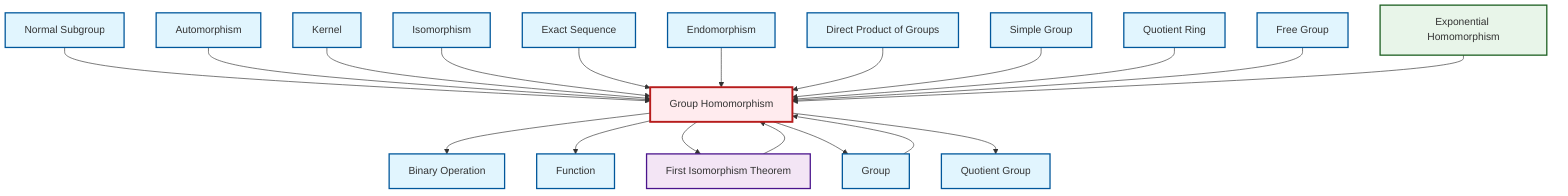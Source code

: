 graph TD
    classDef definition fill:#e1f5fe,stroke:#01579b,stroke-width:2px
    classDef theorem fill:#f3e5f5,stroke:#4a148c,stroke-width:2px
    classDef axiom fill:#fff3e0,stroke:#e65100,stroke-width:2px
    classDef example fill:#e8f5e9,stroke:#1b5e20,stroke-width:2px
    classDef current fill:#ffebee,stroke:#b71c1c,stroke-width:3px
    def-quotient-ring["Quotient Ring"]:::definition
    thm-first-isomorphism["First Isomorphism Theorem"]:::theorem
    def-exact-sequence["Exact Sequence"]:::definition
    def-endomorphism["Endomorphism"]:::definition
    def-function["Function"]:::definition
    def-free-group["Free Group"]:::definition
    def-simple-group["Simple Group"]:::definition
    def-binary-operation["Binary Operation"]:::definition
    def-homomorphism["Group Homomorphism"]:::definition
    def-isomorphism["Isomorphism"]:::definition
    def-kernel["Kernel"]:::definition
    def-direct-product["Direct Product of Groups"]:::definition
    def-normal-subgroup["Normal Subgroup"]:::definition
    ex-exponential-homomorphism["Exponential Homomorphism"]:::example
    def-quotient-group["Quotient Group"]:::definition
    def-group["Group"]:::definition
    def-automorphism["Automorphism"]:::definition
    def-homomorphism --> def-binary-operation
    def-normal-subgroup --> def-homomorphism
    def-homomorphism --> def-function
    def-automorphism --> def-homomorphism
    def-group --> def-homomorphism
    def-kernel --> def-homomorphism
    def-isomorphism --> def-homomorphism
    def-exact-sequence --> def-homomorphism
    def-homomorphism --> thm-first-isomorphism
    def-homomorphism --> def-group
    def-endomorphism --> def-homomorphism
    def-direct-product --> def-homomorphism
    def-simple-group --> def-homomorphism
    thm-first-isomorphism --> def-homomorphism
    def-quotient-ring --> def-homomorphism
    def-free-group --> def-homomorphism
    def-homomorphism --> def-quotient-group
    ex-exponential-homomorphism --> def-homomorphism
    class def-homomorphism current